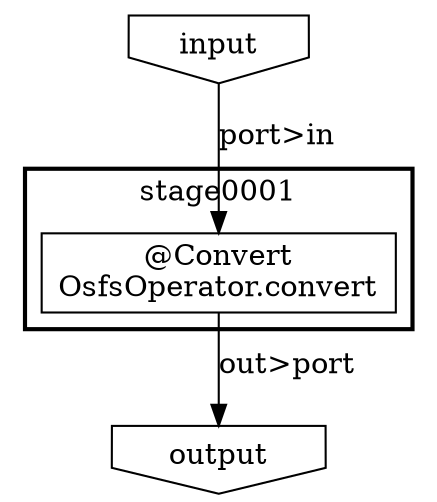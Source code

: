 digraph {
    "2ce16a9e-0802-47a9-8649-2e8dcfa688b5" [shape=invhouse, label="output"];
    "1693dee0-aa85-48e4-89d0-e65cdd16b9fb" [shape=invhouse, label="input"];
    subgraph "cluster_726ece13-70ca-4a03-bc8f-4c0d0c9c22f6" {
        label = "stage0001";
        style = bold;
        "6545eb9b-9af4-4213-8a20-b7e3955f9acd" [shape=box, label="@Convert\nOsfsOperator.convert"];
    }
    "1693dee0-aa85-48e4-89d0-e65cdd16b9fb" -> "6545eb9b-9af4-4213-8a20-b7e3955f9acd" [label="port>in"];
    "6545eb9b-9af4-4213-8a20-b7e3955f9acd" -> "2ce16a9e-0802-47a9-8649-2e8dcfa688b5" [label="out>port"];
}
